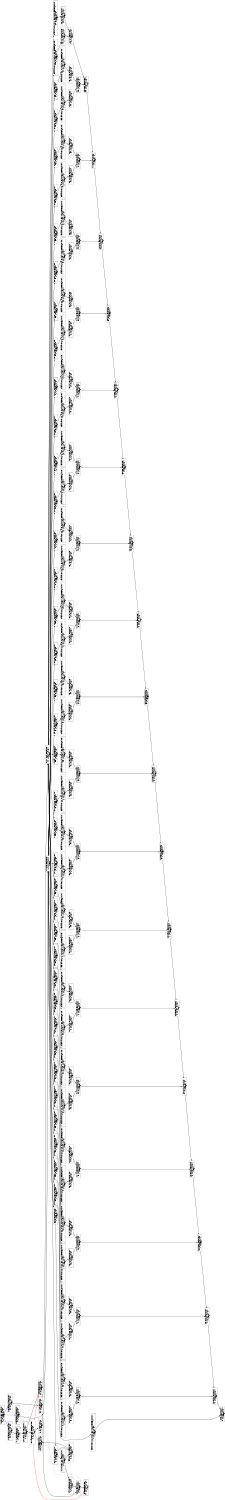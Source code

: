 digraph Region_18 {
	graph [ nslimit = "1000.0",
	orientation = landscape,
		center = true,
	page = "8.5,11",
	compound=true,
	size = "10,7.5" ] ;
"Op_164" [ fontname = "Helvetica" shape = box, color = black,  label = " LOOPSTART C=0x0BB=entry,
164, ASAP=-1, ALAP=-1,
, TILE=-1"]
"Op_0" [ fontname = "Helvetica" shape = box, color = black,  label = " phi ijk.0283 BB=for.body,
0, ASAP=-1, ALAP=-1,
, TILE=-1"]
"Op_1" [ fontname = "Helvetica" shape = box, color = black,  label = " add inc195  C=0x1BB=for.body,
1, ASAP=-1, ALAP=-1,
, TILE=-1"]
"Op_2" [ fontname = "Helvetica" shape = box, color = black,  label = " icmp exitcond  C=0x200BB=for.body,
2, ASAP=-1, ALAP=-1,
, TILE=-1"]
"Op_3" [ fontname = "Helvetica" shape = box, color = black,  label = " br  BB=for.body,
3, ASAP=-1, ALAP=-1,
, TILE=-1"]
"Op_4" [ fontname = "Helvetica" shape = box, color = black,  label = " phi j.0282 BB=for.body,
4, ASAP=-1, ALAP=-1,
, TILE=-1"]
"Op_5" [ fontname = "Helvetica" shape = box, color = black,  label = " add inc  C=0x1BB=for.body,
5, ASAP=-1, ALAP=-1,
, TILE=-1"]
"Op_6" [ fontname = "Helvetica" shape = box, color = black,  label = " select j.2  C=0x0BB=for.body,
6, ASAP=-1, ALAP=-1,
, TILE=-1"]
"Op_7" [ fontname = "Helvetica" shape = box, color = black,  label = " icmp cmp191  C=0x10BB=for.body,
7, ASAP=-1, ALAP=-1,
, TILE=-1"]
"Op_8" [ fontname = "Helvetica" shape = box, color = black,  label = " zext inc193 BB=for.body,
8, ASAP=-1, ALAP=-1,
, TILE=-1"]
"Op_9" [ fontname = "Helvetica" shape = box, color = black,  label = " add i.1 BB=for.body,
9, ASAP=-1, ALAP=-1,
, TILE=-1"]
"Op_10" [ fontname = "Helvetica" shape = box, color = black,  label = " add add186 BB=for.body,
10, ASAP=-1, ALAP=-1,
, TILE=-1"]
"Op_11" [ fontname = "Helvetica" shape = box, color = black,  label = " getelementptr arrayidx187  C=0x0 C=0xffffffffBB=for.body,
11, ASAP=-1, ALAP=-1,
, TILE=-1"]
"Op_12" [ fontname = "Helvetica" shape = box, color = black,  label = " store  BB=for.body,
12, ASAP=-1, ALAP=-1,
, TILE=-1"]
"Op_13" [ fontname = "Helvetica" shape = box, color = black,  label = " add add181  C=0x120BB=for.body,
13, ASAP=-1, ALAP=-1,
, TILE=-1"]
"Op_14" [ fontname = "Helvetica" shape = box, color = black,  label = " getelementptr arrayidx182  C=0x0 C=0xffffffffBB=for.body,
14, ASAP=-1, ALAP=-1,
, TILE=-1"]
"Op_15" [ fontname = "Helvetica" shape = box, color = black,  label = " load manupa37 BB=for.body,
15, ASAP=-1, ALAP=-1,
, TILE=-1"]
"Op_16" [ fontname = "Helvetica" shape = box, color = black,  label = " mul mul183 BB=for.body,
16, ASAP=-1, ALAP=-1,
, TILE=-1"]
"Op_17" [ fontname = "Helvetica" shape = box, color = black,  label = " add add184 BB=for.body,
17, ASAP=-1, ALAP=-1,
, TILE=-1"]
"Op_33" [ fontname = "Helvetica" shape = box, color = black,  label = " add add141  C=0xe0BB=for.body,
33, ASAP=-1, ALAP=-1,
, TILE=-1"]
"Op_18" [ fontname = "Helvetica" shape = box, color = black,  label = " add add171  C=0x110BB=for.body,
18, ASAP=-1, ALAP=-1,
, TILE=-1"]
"Op_19" [ fontname = "Helvetica" shape = box, color = black,  label = " getelementptr arrayidx172  C=0x0 C=0xffffffffBB=for.body,
19, ASAP=-1, ALAP=-1,
, TILE=-1"]
"Op_20" [ fontname = "Helvetica" shape = box, color = black,  label = " load manupa35 BB=for.body,
20, ASAP=-1, ALAP=-1,
, TILE=-1"]
"Op_21" [ fontname = "Helvetica" shape = box, color = black,  label = " mul mul173 BB=for.body,
21, ASAP=-1, ALAP=-1,
, TILE=-1"]
"Op_22" [ fontname = "Helvetica" shape = box, color = black,  label = " add add174 BB=for.body,
22, ASAP=-1, ALAP=-1,
, TILE=-1"]
"Op_23" [ fontname = "Helvetica" shape = box, color = black,  label = " add add161  C=0x100BB=for.body,
23, ASAP=-1, ALAP=-1,
, TILE=-1"]
"Op_24" [ fontname = "Helvetica" shape = box, color = black,  label = " getelementptr arrayidx162  C=0x0 C=0xffffffffBB=for.body,
24, ASAP=-1, ALAP=-1,
, TILE=-1"]
"Op_25" [ fontname = "Helvetica" shape = box, color = black,  label = " load manupa33 BB=for.body,
25, ASAP=-1, ALAP=-1,
, TILE=-1"]
"Op_26" [ fontname = "Helvetica" shape = box, color = black,  label = " mul mul163 BB=for.body,
26, ASAP=-1, ALAP=-1,
, TILE=-1"]
"Op_27" [ fontname = "Helvetica" shape = box, color = black,  label = " add add164 BB=for.body,
27, ASAP=-1, ALAP=-1,
, TILE=-1"]
"Op_28" [ fontname = "Helvetica" shape = box, color = black,  label = " add add151  C=0xf0BB=for.body,
28, ASAP=-1, ALAP=-1,
, TILE=-1"]
"Op_29" [ fontname = "Helvetica" shape = box, color = black,  label = " getelementptr arrayidx152  C=0x0 C=0xffffffffBB=for.body,
29, ASAP=-1, ALAP=-1,
, TILE=-1"]
"Op_30" [ fontname = "Helvetica" shape = box, color = black,  label = " load manupa31 BB=for.body,
30, ASAP=-1, ALAP=-1,
, TILE=-1"]
"Op_31" [ fontname = "Helvetica" shape = box, color = black,  label = " mul mul153 BB=for.body,
31, ASAP=-1, ALAP=-1,
, TILE=-1"]
"Op_32" [ fontname = "Helvetica" shape = box, color = black,  label = " add add154 BB=for.body,
32, ASAP=-1, ALAP=-1,
, TILE=-1"]
"Op_58" [ fontname = "Helvetica" shape = box, color = black,  label = " add add91  C=0x90BB=for.body,
58, ASAP=-1, ALAP=-1,
, TILE=-1"]
"Op_59" [ fontname = "Helvetica" shape = box, color = black,  label = " getelementptr arrayidx92  C=0x0 C=0xffffffffBB=for.body,
59, ASAP=-1, ALAP=-1,
, TILE=-1"]
"Op_60" [ fontname = "Helvetica" shape = box, color = black,  label = " load manupa19 BB=for.body,
60, ASAP=-1, ALAP=-1,
, TILE=-1"]
"Op_34" [ fontname = "Helvetica" shape = box, color = black,  label = " getelementptr arrayidx142  C=0x0 C=0xffffffffBB=for.body,
34, ASAP=-1, ALAP=-1,
, TILE=-1"]
"Op_35" [ fontname = "Helvetica" shape = box, color = black,  label = " load manupa29 BB=for.body,
35, ASAP=-1, ALAP=-1,
, TILE=-1"]
"Op_36" [ fontname = "Helvetica" shape = box, color = black,  label = " mul mul143 BB=for.body,
36, ASAP=-1, ALAP=-1,
, TILE=-1"]
"Op_37" [ fontname = "Helvetica" shape = box, color = black,  label = " add add144 BB=for.body,
37, ASAP=-1, ALAP=-1,
, TILE=-1"]
"Op_38" [ fontname = "Helvetica" shape = box, color = black,  label = " add add131  C=0xd0BB=for.body,
38, ASAP=-1, ALAP=-1,
, TILE=-1"]
"Op_39" [ fontname = "Helvetica" shape = box, color = black,  label = " getelementptr arrayidx132  C=0x0 C=0xffffffffBB=for.body,
39, ASAP=-1, ALAP=-1,
, TILE=-1"]
"Op_40" [ fontname = "Helvetica" shape = box, color = black,  label = " load manupa27 BB=for.body,
40, ASAP=-1, ALAP=-1,
, TILE=-1"]
"Op_41" [ fontname = "Helvetica" shape = box, color = black,  label = " mul mul133 BB=for.body,
41, ASAP=-1, ALAP=-1,
, TILE=-1"]
"Op_42" [ fontname = "Helvetica" shape = box, color = black,  label = " add add134 BB=for.body,
42, ASAP=-1, ALAP=-1,
, TILE=-1"]
"Op_43" [ fontname = "Helvetica" shape = box, color = black,  label = " add add121  C=0xc0BB=for.body,
43, ASAP=-1, ALAP=-1,
, TILE=-1"]
"Op_44" [ fontname = "Helvetica" shape = box, color = black,  label = " getelementptr arrayidx122  C=0x0 C=0xffffffffBB=for.body,
44, ASAP=-1, ALAP=-1,
, TILE=-1"]
"Op_45" [ fontname = "Helvetica" shape = box, color = black,  label = " load manupa25 BB=for.body,
45, ASAP=-1, ALAP=-1,
, TILE=-1"]
"Op_46" [ fontname = "Helvetica" shape = box, color = black,  label = " mul mul123 BB=for.body,
46, ASAP=-1, ALAP=-1,
, TILE=-1"]
"Op_47" [ fontname = "Helvetica" shape = box, color = black,  label = " add add124 BB=for.body,
47, ASAP=-1, ALAP=-1,
, TILE=-1"]
"Op_48" [ fontname = "Helvetica" shape = box, color = black,  label = " add add111  C=0xb0BB=for.body,
48, ASAP=-1, ALAP=-1,
, TILE=-1"]
"Op_49" [ fontname = "Helvetica" shape = box, color = black,  label = " getelementptr arrayidx112  C=0x0 C=0xffffffffBB=for.body,
49, ASAP=-1, ALAP=-1,
, TILE=-1"]
"Op_50" [ fontname = "Helvetica" shape = box, color = black,  label = " load manupa23 BB=for.body,
50, ASAP=-1, ALAP=-1,
, TILE=-1"]
"Op_51" [ fontname = "Helvetica" shape = box, color = black,  label = " mul mul113 BB=for.body,
51, ASAP=-1, ALAP=-1,
, TILE=-1"]
"Op_52" [ fontname = "Helvetica" shape = box, color = black,  label = " add add114 BB=for.body,
52, ASAP=-1, ALAP=-1,
, TILE=-1"]
"Op_53" [ fontname = "Helvetica" shape = box, color = black,  label = " add add101  C=0xa0BB=for.body,
53, ASAP=-1, ALAP=-1,
, TILE=-1"]
"Op_54" [ fontname = "Helvetica" shape = box, color = black,  label = " getelementptr arrayidx102  C=0x0 C=0xffffffffBB=for.body,
54, ASAP=-1, ALAP=-1,
, TILE=-1"]
"Op_55" [ fontname = "Helvetica" shape = box, color = black,  label = " load manupa21 BB=for.body,
55, ASAP=-1, ALAP=-1,
, TILE=-1"]
"Op_56" [ fontname = "Helvetica" shape = box, color = black,  label = " mul mul103 BB=for.body,
56, ASAP=-1, ALAP=-1,
, TILE=-1"]
"Op_57" [ fontname = "Helvetica" shape = box, color = black,  label = " add add104 BB=for.body,
57, ASAP=-1, ALAP=-1,
, TILE=-1"]
"Op_111" [ fontname = "Helvetica" shape = box, color = black,  label = " add add167  C=0x11BB=for.body,
111, ASAP=-1, ALAP=-1,
, TILE=-1"]
"Op_112" [ fontname = "Helvetica" shape = box, color = black,  label = " getelementptr arrayidx168  C=0x0 C=0xffffffffBB=for.body,
112, ASAP=-1, ALAP=-1,
, TILE=-1"]
"Op_113" [ fontname = "Helvetica" shape = box, color = black,  label = " load manupa34 BB=for.body,
113, ASAP=-1, ALAP=-1,
, TILE=-1"]
"Op_114" [ fontname = "Helvetica" shape = box, color = black,  label = " add add157  C=0x10BB=for.body,
114, ASAP=-1, ALAP=-1,
, TILE=-1"]
"Op_115" [ fontname = "Helvetica" shape = box, color = black,  label = " getelementptr arrayidx158  C=0x0 C=0xffffffffBB=for.body,
115, ASAP=-1, ALAP=-1,
, TILE=-1"]
"Op_61" [ fontname = "Helvetica" shape = box, color = black,  label = " mul mul93 BB=for.body,
61, ASAP=-1, ALAP=-1,
, TILE=-1"]
"Op_62" [ fontname = "Helvetica" shape = box, color = black,  label = " add add94 BB=for.body,
62, ASAP=-1, ALAP=-1,
, TILE=-1"]
"Op_63" [ fontname = "Helvetica" shape = box, color = black,  label = " add add81  C=0x80BB=for.body,
63, ASAP=-1, ALAP=-1,
, TILE=-1"]
"Op_64" [ fontname = "Helvetica" shape = box, color = black,  label = " getelementptr arrayidx82  C=0x0 C=0xffffffffBB=for.body,
64, ASAP=-1, ALAP=-1,
, TILE=-1"]
"Op_65" [ fontname = "Helvetica" shape = box, color = black,  label = " load manupa17 BB=for.body,
65, ASAP=-1, ALAP=-1,
, TILE=-1"]
"Op_66" [ fontname = "Helvetica" shape = box, color = black,  label = " mul mul83 BB=for.body,
66, ASAP=-1, ALAP=-1,
, TILE=-1"]
"Op_67" [ fontname = "Helvetica" shape = box, color = black,  label = " add add84 BB=for.body,
67, ASAP=-1, ALAP=-1,
, TILE=-1"]
"Op_68" [ fontname = "Helvetica" shape = box, color = black,  label = " add add71  C=0x70BB=for.body,
68, ASAP=-1, ALAP=-1,
, TILE=-1"]
"Op_69" [ fontname = "Helvetica" shape = box, color = black,  label = " getelementptr arrayidx72  C=0x0 C=0xffffffffBB=for.body,
69, ASAP=-1, ALAP=-1,
, TILE=-1"]
"Op_70" [ fontname = "Helvetica" shape = box, color = black,  label = " load manupa15 BB=for.body,
70, ASAP=-1, ALAP=-1,
, TILE=-1"]
"Op_71" [ fontname = "Helvetica" shape = box, color = black,  label = " mul mul73 BB=for.body,
71, ASAP=-1, ALAP=-1,
, TILE=-1"]
"Op_72" [ fontname = "Helvetica" shape = box, color = black,  label = " add add74 BB=for.body,
72, ASAP=-1, ALAP=-1,
, TILE=-1"]
"Op_73" [ fontname = "Helvetica" shape = box, color = black,  label = " add add61  C=0x60BB=for.body,
73, ASAP=-1, ALAP=-1,
, TILE=-1"]
"Op_74" [ fontname = "Helvetica" shape = box, color = black,  label = " getelementptr arrayidx62  C=0x0 C=0xffffffffBB=for.body,
74, ASAP=-1, ALAP=-1,
, TILE=-1"]
"Op_75" [ fontname = "Helvetica" shape = box, color = black,  label = " load manupa13 BB=for.body,
75, ASAP=-1, ALAP=-1,
, TILE=-1"]
"Op_76" [ fontname = "Helvetica" shape = box, color = black,  label = " mul mul63 BB=for.body,
76, ASAP=-1, ALAP=-1,
, TILE=-1"]
"Op_77" [ fontname = "Helvetica" shape = box, color = black,  label = " add add64 BB=for.body,
77, ASAP=-1, ALAP=-1,
, TILE=-1"]
"Op_78" [ fontname = "Helvetica" shape = box, color = black,  label = " add add51  C=0x50BB=for.body,
78, ASAP=-1, ALAP=-1,
, TILE=-1"]
"Op_79" [ fontname = "Helvetica" shape = box, color = black,  label = " getelementptr arrayidx52  C=0x0 C=0xffffffffBB=for.body,
79, ASAP=-1, ALAP=-1,
, TILE=-1"]
"Op_80" [ fontname = "Helvetica" shape = box, color = black,  label = " load manupa11 BB=for.body,
80, ASAP=-1, ALAP=-1,
, TILE=-1"]
"Op_81" [ fontname = "Helvetica" shape = box, color = black,  label = " mul mul53 BB=for.body,
81, ASAP=-1, ALAP=-1,
, TILE=-1"]
"Op_82" [ fontname = "Helvetica" shape = box, color = black,  label = " add add54 BB=for.body,
82, ASAP=-1, ALAP=-1,
, TILE=-1"]
"Op_83" [ fontname = "Helvetica" shape = box, color = black,  label = " add add41  C=0x40BB=for.body,
83, ASAP=-1, ALAP=-1,
, TILE=-1"]
"Op_84" [ fontname = "Helvetica" shape = box, color = black,  label = " getelementptr arrayidx42  C=0x0 C=0xffffffffBB=for.body,
84, ASAP=-1, ALAP=-1,
, TILE=-1"]
"Op_85" [ fontname = "Helvetica" shape = box, color = black,  label = " load manupa9 BB=for.body,
85, ASAP=-1, ALAP=-1,
, TILE=-1"]
"Op_86" [ fontname = "Helvetica" shape = box, color = black,  label = " mul mul43 BB=for.body,
86, ASAP=-1, ALAP=-1,
, TILE=-1"]
"Op_87" [ fontname = "Helvetica" shape = box, color = black,  label = " add add44 BB=for.body,
87, ASAP=-1, ALAP=-1,
, TILE=-1"]
"Op_88" [ fontname = "Helvetica" shape = box, color = black,  label = " add add31  C=0x30BB=for.body,
88, ASAP=-1, ALAP=-1,
, TILE=-1"]
"Op_89" [ fontname = "Helvetica" shape = box, color = black,  label = " getelementptr arrayidx32  C=0x0 C=0xffffffffBB=for.body,
89, ASAP=-1, ALAP=-1,
, TILE=-1"]
"Op_90" [ fontname = "Helvetica" shape = box, color = black,  label = " load manupa7 BB=for.body,
90, ASAP=-1, ALAP=-1,
, TILE=-1"]
"Op_91" [ fontname = "Helvetica" shape = box, color = black,  label = " mul mul33 BB=for.body,
91, ASAP=-1, ALAP=-1,
, TILE=-1"]
"Op_92" [ fontname = "Helvetica" shape = box, color = black,  label = " add add34 BB=for.body,
92, ASAP=-1, ALAP=-1,
, TILE=-1"]
"Op_93" [ fontname = "Helvetica" shape = box, color = black,  label = " add add21  C=0x20BB=for.body,
93, ASAP=-1, ALAP=-1,
, TILE=-1"]
"Op_94" [ fontname = "Helvetica" shape = box, color = black,  label = " getelementptr arrayidx22  C=0x0 C=0xffffffffBB=for.body,
94, ASAP=-1, ALAP=-1,
, TILE=-1"]
"Op_95" [ fontname = "Helvetica" shape = box, color = black,  label = " load manupa5 BB=for.body,
95, ASAP=-1, ALAP=-1,
, TILE=-1"]
"Op_96" [ fontname = "Helvetica" shape = box, color = black,  label = " mul mul23 BB=for.body,
96, ASAP=-1, ALAP=-1,
, TILE=-1"]
"Op_97" [ fontname = "Helvetica" shape = box, color = black,  label = " add add24 BB=for.body,
97, ASAP=-1, ALAP=-1,
, TILE=-1"]
"Op_98" [ fontname = "Helvetica" shape = box, color = black,  label = " add add11  C=0x10BB=for.body,
98, ASAP=-1, ALAP=-1,
, TILE=-1"]
"Op_99" [ fontname = "Helvetica" shape = box, color = black,  label = " getelementptr arrayidx12  C=0x0 C=0xffffffffBB=for.body,
99, ASAP=-1, ALAP=-1,
, TILE=-1"]
"Op_100" [ fontname = "Helvetica" shape = box, color = black,  label = " load manupa3 BB=for.body,
100, ASAP=-1, ALAP=-1,
, TILE=-1"]
"Op_101" [ fontname = "Helvetica" shape = box, color = black,  label = " mul mul13 BB=for.body,
101, ASAP=-1, ALAP=-1,
, TILE=-1"]
"Op_102" [ fontname = "Helvetica" shape = box, color = black,  label = " add add14 BB=for.body,
102, ASAP=-1, ALAP=-1,
, TILE=-1"]
"Op_103" [ fontname = "Helvetica" shape = box, color = black,  label = " getelementptr arrayidx3  C=0x0 C=0xffffffffBB=for.body,
103, ASAP=-1, ALAP=-1,
, TILE=-1"]
"Op_104" [ fontname = "Helvetica" shape = box, color = black,  label = " load manupa1 BB=for.body,
104, ASAP=-1, ALAP=-1,
, TILE=-1"]
"Op_105" [ fontname = "Helvetica" shape = box, color = black,  label = " mul mul4 BB=for.body,
105, ASAP=-1, ALAP=-1,
, TILE=-1"]
"Op_106" [ fontname = "Helvetica" shape = box, color = black,  label = " phi i.0281 BB=for.body,
106, ASAP=-1, ALAP=-1,
, TILE=-1"]
"Op_107" [ fontname = "Helvetica" shape = box, color = black,  label = " shl mul  C=0x4BB=for.body,
107, ASAP=-1, ALAP=-1,
, TILE=-1"]
"Op_108" [ fontname = "Helvetica" shape = box, color = black,  label = " add add177  C=0x12BB=for.body,
108, ASAP=-1, ALAP=-1,
, TILE=-1"]
"Op_109" [ fontname = "Helvetica" shape = box, color = black,  label = " getelementptr arrayidx178  C=0x0 C=0xffffffffBB=for.body,
109, ASAP=-1, ALAP=-1,
, TILE=-1"]
"Op_110" [ fontname = "Helvetica" shape = box, color = black,  label = " load manupa36 BB=for.body,
110, ASAP=-1, ALAP=-1,
, TILE=-1"]
"Op_116" [ fontname = "Helvetica" shape = box, color = black,  label = " load manupa32 BB=for.body,
116, ASAP=-1, ALAP=-1,
, TILE=-1"]
"Op_117" [ fontname = "Helvetica" shape = box, color = black,  label = " or add147  C=0xfBB=for.body,
117, ASAP=-1, ALAP=-1,
, TILE=-1"]
"Op_118" [ fontname = "Helvetica" shape = box, color = black,  label = " getelementptr arrayidx148  C=0x0 C=0xffffffffBB=for.body,
118, ASAP=-1, ALAP=-1,
, TILE=-1"]
"Op_119" [ fontname = "Helvetica" shape = box, color = black,  label = " load manupa30 BB=for.body,
119, ASAP=-1, ALAP=-1,
, TILE=-1"]
"Op_120" [ fontname = "Helvetica" shape = box, color = black,  label = " or add137  C=0xeBB=for.body,
120, ASAP=-1, ALAP=-1,
, TILE=-1"]
"Op_121" [ fontname = "Helvetica" shape = box, color = black,  label = " getelementptr arrayidx138  C=0x0 C=0xffffffffBB=for.body,
121, ASAP=-1, ALAP=-1,
, TILE=-1"]
"Op_122" [ fontname = "Helvetica" shape = box, color = black,  label = " load manupa28 BB=for.body,
122, ASAP=-1, ALAP=-1,
, TILE=-1"]
"Op_123" [ fontname = "Helvetica" shape = box, color = black,  label = " or add127  C=0xdBB=for.body,
123, ASAP=-1, ALAP=-1,
, TILE=-1"]
"Op_124" [ fontname = "Helvetica" shape = box, color = black,  label = " getelementptr arrayidx128  C=0x0 C=0xffffffffBB=for.body,
124, ASAP=-1, ALAP=-1,
, TILE=-1"]
"Op_125" [ fontname = "Helvetica" shape = box, color = black,  label = " load manupa26 BB=for.body,
125, ASAP=-1, ALAP=-1,
, TILE=-1"]
"Op_126" [ fontname = "Helvetica" shape = box, color = black,  label = " or add117  C=0xcBB=for.body,
126, ASAP=-1, ALAP=-1,
, TILE=-1"]
"Op_127" [ fontname = "Helvetica" shape = box, color = black,  label = " getelementptr arrayidx118  C=0x0 C=0xffffffffBB=for.body,
127, ASAP=-1, ALAP=-1,
, TILE=-1"]
"Op_128" [ fontname = "Helvetica" shape = box, color = black,  label = " load manupa24 BB=for.body,
128, ASAP=-1, ALAP=-1,
, TILE=-1"]
"Op_129" [ fontname = "Helvetica" shape = box, color = black,  label = " or add107  C=0xbBB=for.body,
129, ASAP=-1, ALAP=-1,
, TILE=-1"]
"Op_130" [ fontname = "Helvetica" shape = box, color = black,  label = " getelementptr arrayidx108  C=0x0 C=0xffffffffBB=for.body,
130, ASAP=-1, ALAP=-1,
, TILE=-1"]
"Op_131" [ fontname = "Helvetica" shape = box, color = black,  label = " load manupa22 BB=for.body,
131, ASAP=-1, ALAP=-1,
, TILE=-1"]
"Op_132" [ fontname = "Helvetica" shape = box, color = black,  label = " or add97  C=0xaBB=for.body,
132, ASAP=-1, ALAP=-1,
, TILE=-1"]
"Op_133" [ fontname = "Helvetica" shape = box, color = black,  label = " getelementptr arrayidx98  C=0x0 C=0xffffffffBB=for.body,
133, ASAP=-1, ALAP=-1,
, TILE=-1"]
"Op_134" [ fontname = "Helvetica" shape = box, color = black,  label = " load manupa20 BB=for.body,
134, ASAP=-1, ALAP=-1,
, TILE=-1"]
"Op_135" [ fontname = "Helvetica" shape = box, color = black,  label = " or add87  C=0x9BB=for.body,
135, ASAP=-1, ALAP=-1,
, TILE=-1"]
"Op_136" [ fontname = "Helvetica" shape = box, color = black,  label = " getelementptr arrayidx88  C=0x0 C=0xffffffffBB=for.body,
136, ASAP=-1, ALAP=-1,
, TILE=-1"]
"Op_137" [ fontname = "Helvetica" shape = box, color = black,  label = " load manupa18 BB=for.body,
137, ASAP=-1, ALAP=-1,
, TILE=-1"]
"Op_138" [ fontname = "Helvetica" shape = box, color = black,  label = " or add77  C=0x8BB=for.body,
138, ASAP=-1, ALAP=-1,
, TILE=-1"]
"Op_139" [ fontname = "Helvetica" shape = box, color = black,  label = " getelementptr arrayidx78  C=0x0 C=0xffffffffBB=for.body,
139, ASAP=-1, ALAP=-1,
, TILE=-1"]
"Op_140" [ fontname = "Helvetica" shape = box, color = black,  label = " load manupa16 BB=for.body,
140, ASAP=-1, ALAP=-1,
, TILE=-1"]
"Op_141" [ fontname = "Helvetica" shape = box, color = black,  label = " or add67  C=0x7BB=for.body,
141, ASAP=-1, ALAP=-1,
, TILE=-1"]
"Op_142" [ fontname = "Helvetica" shape = box, color = black,  label = " getelementptr arrayidx68  C=0x0 C=0xffffffffBB=for.body,
142, ASAP=-1, ALAP=-1,
, TILE=-1"]
"Op_143" [ fontname = "Helvetica" shape = box, color = black,  label = " load manupa14 BB=for.body,
143, ASAP=-1, ALAP=-1,
, TILE=-1"]
"Op_144" [ fontname = "Helvetica" shape = box, color = black,  label = " or add57  C=0x6BB=for.body,
144, ASAP=-1, ALAP=-1,
, TILE=-1"]
"Op_145" [ fontname = "Helvetica" shape = box, color = black,  label = " getelementptr arrayidx58  C=0x0 C=0xffffffffBB=for.body,
145, ASAP=-1, ALAP=-1,
, TILE=-1"]
"Op_146" [ fontname = "Helvetica" shape = box, color = black,  label = " load manupa12 BB=for.body,
146, ASAP=-1, ALAP=-1,
, TILE=-1"]
"Op_147" [ fontname = "Helvetica" shape = box, color = black,  label = " or add47  C=0x5BB=for.body,
147, ASAP=-1, ALAP=-1,
, TILE=-1"]
"Op_148" [ fontname = "Helvetica" shape = box, color = black,  label = " getelementptr arrayidx48  C=0x0 C=0xffffffffBB=for.body,
148, ASAP=-1, ALAP=-1,
, TILE=-1"]
"Op_149" [ fontname = "Helvetica" shape = box, color = black,  label = " load manupa10 BB=for.body,
149, ASAP=-1, ALAP=-1,
, TILE=-1"]
"Op_150" [ fontname = "Helvetica" shape = box, color = black,  label = " or add37  C=0x4BB=for.body,
150, ASAP=-1, ALAP=-1,
, TILE=-1"]
"Op_151" [ fontname = "Helvetica" shape = box, color = black,  label = " getelementptr arrayidx38  C=0x0 C=0xffffffffBB=for.body,
151, ASAP=-1, ALAP=-1,
, TILE=-1"]
"Op_152" [ fontname = "Helvetica" shape = box, color = black,  label = " load manupa8 BB=for.body,
152, ASAP=-1, ALAP=-1,
, TILE=-1"]
"Op_153" [ fontname = "Helvetica" shape = box, color = black,  label = " or add27  C=0x3BB=for.body,
153, ASAP=-1, ALAP=-1,
, TILE=-1"]
"Op_154" [ fontname = "Helvetica" shape = box, color = black,  label = " getelementptr arrayidx28  C=0x0 C=0xffffffffBB=for.body,
154, ASAP=-1, ALAP=-1,
, TILE=-1"]
"Op_155" [ fontname = "Helvetica" shape = box, color = black,  label = " load manupa6 BB=for.body,
155, ASAP=-1, ALAP=-1,
, TILE=-1"]
"Op_156" [ fontname = "Helvetica" shape = box, color = black,  label = " or add17  C=0x2BB=for.body,
156, ASAP=-1, ALAP=-1,
, TILE=-1"]
"Op_157" [ fontname = "Helvetica" shape = box, color = black,  label = " getelementptr arrayidx18  C=0x0 C=0xffffffffBB=for.body,
157, ASAP=-1, ALAP=-1,
, TILE=-1"]
"Op_158" [ fontname = "Helvetica" shape = box, color = black,  label = " load manupa4 BB=for.body,
158, ASAP=-1, ALAP=-1,
, TILE=-1"]
"Op_159" [ fontname = "Helvetica" shape = box, color = black,  label = " or add7  C=0x1BB=for.body,
159, ASAP=-1, ALAP=-1,
, TILE=-1"]
"Op_160" [ fontname = "Helvetica" shape = box, color = black,  label = " getelementptr arrayidx8  C=0x0 C=0xffffffffBB=for.body,
160, ASAP=-1, ALAP=-1,
, TILE=-1"]
"Op_161" [ fontname = "Helvetica" shape = box, color = black,  label = " load manupa2 BB=for.body,
161, ASAP=-1, ALAP=-1,
, TILE=-1"]
"Op_162" [ fontname = "Helvetica" shape = box, color = black,  label = " getelementptr arrayidx  C=0x0 C=0xffffffffBB=for.body,
162, ASAP=-1, ALAP=-1,
, TILE=-1"]
"Op_163" [ fontname = "Helvetica" shape = box, color = black,  label = " load manupa0 BB=for.body,
163, ASAP=-1, ALAP=-1,
, TILE=-1"]
"Op_168" [ fontname = "Helvetica" shape = box, color = black,  label = " CMERGEBB=for.body,
168, ASAP=-1, ALAP=-1,
, TILE=-1"]
"Op_169" [ fontname = "Helvetica" shape = box, color = black,  label = " CMERGE C=0x0BB=for.body,
169, ASAP=-1, ALAP=-1,
, TILE=-1"]
"Op_170" [ fontname = "Helvetica" shape = box, color = black,  label = " CMERGEBB=for.body,
170, ASAP=-1, ALAP=-1,
, TILE=-1"]
"Op_165" [ fontname = "Helvetica" shape = box, color = black,  label = " CMERGE C=0x0BB=for.body,
165, ASAP=-1, ALAP=-1,
, TILE=-1"]
"Op_166" [ fontname = "Helvetica" shape = box, color = black,  label = " CMERGEBB=for.body,
166, ASAP=-1, ALAP=-1,
, TILE=-1"]
"Op_167" [ fontname = "Helvetica" shape = box, color = black,  label = " CMERGE C=0x0BB=for.body,
167, ASAP=-1, ALAP=-1,
, TILE=-1"]
"Op_0" -> "Op_1" [style = bold, color = black];
"Op_1" -> "Op_2" [style = bold, color = black];
"Op_1" -> "Op_166" [style = bold, color = black];
"Op_2" -> "Op_3" [style = bold, color = black];
"Op_2" -> "Op_166" [style = bold, color = red];
"Op_2" -> "Op_168" [style = bold, color = red];
"Op_2" -> "Op_170" [style = bold, color = red];
"Op_4" -> "Op_5" [style = bold, color = black];
"Op_4" -> "Op_10" [style = bold, color = black];
"Op_4" -> "Op_13" [style = bold, color = black];
"Op_4" -> "Op_18" [style = bold, color = black];
"Op_4" -> "Op_23" [style = bold, color = black];
"Op_4" -> "Op_28" [style = bold, color = black];
"Op_4" -> "Op_33" [style = bold, color = black];
"Op_4" -> "Op_38" [style = bold, color = black];
"Op_4" -> "Op_43" [style = bold, color = black];
"Op_4" -> "Op_48" [style = bold, color = black];
"Op_4" -> "Op_53" [style = bold, color = black];
"Op_4" -> "Op_58" [style = bold, color = black];
"Op_4" -> "Op_63" [style = bold, color = black];
"Op_4" -> "Op_68" [style = bold, color = black];
"Op_4" -> "Op_73" [style = bold, color = black];
"Op_4" -> "Op_78" [style = bold, color = black];
"Op_4" -> "Op_83" [style = bold, color = black];
"Op_4" -> "Op_88" [style = bold, color = black];
"Op_4" -> "Op_93" [style = bold, color = black];
"Op_4" -> "Op_98" [style = bold, color = black];
"Op_4" -> "Op_103" [style = bold, color = black];
"Op_5" -> "Op_6" [style = bold, color = black];
"Op_5" -> "Op_7" [style = bold, color = black];
"Op_6" -> "Op_168" [style = bold, color = black];
"Op_7" -> "Op_6" [style = bold, color = black];
"Op_7" -> "Op_8" [style = bold, color = black];
"Op_8" -> "Op_9" [style = bold, color = black];
"Op_9" -> "Op_170" [style = bold, color = black];
"Op_10" -> "Op_11" [style = bold, color = black];
"Op_11" -> "Op_12" [style = bold, color = black];
"Op_13" -> "Op_14" [style = bold, color = black];
"Op_14" -> "Op_15" [style = bold, color = black];
"Op_15" -> "Op_16" [style = bold, color = black];
"Op_16" -> "Op_17" [style = bold, color = black];
"Op_17" -> "Op_12" [style = bold, color = black];
"Op_18" -> "Op_19" [style = bold, color = black];
"Op_19" -> "Op_20" [style = bold, color = black];
"Op_20" -> "Op_21" [style = bold, color = black];
"Op_21" -> "Op_22" [style = bold, color = black];
"Op_22" -> "Op_17" [style = bold, color = black];
"Op_23" -> "Op_24" [style = bold, color = black];
"Op_24" -> "Op_25" [style = bold, color = black];
"Op_25" -> "Op_26" [style = bold, color = black];
"Op_26" -> "Op_27" [style = bold, color = black];
"Op_27" -> "Op_22" [style = bold, color = black];
"Op_28" -> "Op_29" [style = bold, color = black];
"Op_29" -> "Op_30" [style = bold, color = black];
"Op_30" -> "Op_31" [style = bold, color = black];
"Op_31" -> "Op_32" [style = bold, color = black];
"Op_32" -> "Op_27" [style = bold, color = black];
"Op_33" -> "Op_34" [style = bold, color = black];
"Op_34" -> "Op_35" [style = bold, color = black];
"Op_35" -> "Op_36" [style = bold, color = black];
"Op_36" -> "Op_37" [style = bold, color = black];
"Op_37" -> "Op_32" [style = bold, color = black];
"Op_38" -> "Op_39" [style = bold, color = black];
"Op_39" -> "Op_40" [style = bold, color = black];
"Op_40" -> "Op_41" [style = bold, color = black];
"Op_41" -> "Op_42" [style = bold, color = black];
"Op_42" -> "Op_37" [style = bold, color = black];
"Op_43" -> "Op_44" [style = bold, color = black];
"Op_44" -> "Op_45" [style = bold, color = black];
"Op_45" -> "Op_46" [style = bold, color = black];
"Op_46" -> "Op_47" [style = bold, color = black];
"Op_47" -> "Op_42" [style = bold, color = black];
"Op_48" -> "Op_49" [style = bold, color = black];
"Op_49" -> "Op_50" [style = bold, color = black];
"Op_50" -> "Op_51" [style = bold, color = black];
"Op_51" -> "Op_52" [style = bold, color = black];
"Op_52" -> "Op_47" [style = bold, color = black];
"Op_53" -> "Op_54" [style = bold, color = black];
"Op_54" -> "Op_55" [style = bold, color = black];
"Op_55" -> "Op_56" [style = bold, color = black];
"Op_56" -> "Op_57" [style = bold, color = black];
"Op_57" -> "Op_52" [style = bold, color = black];
"Op_58" -> "Op_59" [style = bold, color = black];
"Op_59" -> "Op_60" [style = bold, color = black];
"Op_60" -> "Op_61" [style = bold, color = black];
"Op_61" -> "Op_62" [style = bold, color = black];
"Op_62" -> "Op_57" [style = bold, color = black];
"Op_63" -> "Op_64" [style = bold, color = black];
"Op_64" -> "Op_65" [style = bold, color = black];
"Op_65" -> "Op_66" [style = bold, color = black];
"Op_66" -> "Op_67" [style = bold, color = black];
"Op_67" -> "Op_62" [style = bold, color = black];
"Op_68" -> "Op_69" [style = bold, color = black];
"Op_69" -> "Op_70" [style = bold, color = black];
"Op_70" -> "Op_71" [style = bold, color = black];
"Op_71" -> "Op_72" [style = bold, color = black];
"Op_72" -> "Op_67" [style = bold, color = black];
"Op_73" -> "Op_74" [style = bold, color = black];
"Op_74" -> "Op_75" [style = bold, color = black];
"Op_75" -> "Op_76" [style = bold, color = black];
"Op_76" -> "Op_77" [style = bold, color = black];
"Op_77" -> "Op_72" [style = bold, color = black];
"Op_78" -> "Op_79" [style = bold, color = black];
"Op_79" -> "Op_80" [style = bold, color = black];
"Op_80" -> "Op_81" [style = bold, color = black];
"Op_81" -> "Op_82" [style = bold, color = black];
"Op_82" -> "Op_77" [style = bold, color = black];
"Op_83" -> "Op_84" [style = bold, color = black];
"Op_84" -> "Op_85" [style = bold, color = black];
"Op_85" -> "Op_86" [style = bold, color = black];
"Op_86" -> "Op_87" [style = bold, color = black];
"Op_87" -> "Op_82" [style = bold, color = black];
"Op_88" -> "Op_89" [style = bold, color = black];
"Op_89" -> "Op_90" [style = bold, color = black];
"Op_90" -> "Op_91" [style = bold, color = black];
"Op_91" -> "Op_92" [style = bold, color = black];
"Op_92" -> "Op_87" [style = bold, color = black];
"Op_93" -> "Op_94" [style = bold, color = black];
"Op_94" -> "Op_95" [style = bold, color = black];
"Op_95" -> "Op_96" [style = bold, color = black];
"Op_96" -> "Op_97" [style = bold, color = black];
"Op_97" -> "Op_92" [style = bold, color = black];
"Op_98" -> "Op_99" [style = bold, color = black];
"Op_99" -> "Op_100" [style = bold, color = black];
"Op_100" -> "Op_101" [style = bold, color = black];
"Op_101" -> "Op_102" [style = bold, color = black];
"Op_102" -> "Op_97" [style = bold, color = black];
"Op_103" -> "Op_104" [style = bold, color = black];
"Op_104" -> "Op_105" [style = bold, color = black];
"Op_105" -> "Op_102" [style = bold, color = black];
"Op_106" -> "Op_9" [style = bold, color = black];
"Op_106" -> "Op_107" [style = bold, color = black];
"Op_107" -> "Op_10" [style = bold, color = black];
"Op_107" -> "Op_108" [style = bold, color = black];
"Op_107" -> "Op_111" [style = bold, color = black];
"Op_107" -> "Op_114" [style = bold, color = black];
"Op_107" -> "Op_117" [style = bold, color = black];
"Op_107" -> "Op_120" [style = bold, color = black];
"Op_107" -> "Op_123" [style = bold, color = black];
"Op_107" -> "Op_126" [style = bold, color = black];
"Op_107" -> "Op_129" [style = bold, color = black];
"Op_107" -> "Op_132" [style = bold, color = black];
"Op_107" -> "Op_135" [style = bold, color = black];
"Op_107" -> "Op_138" [style = bold, color = black];
"Op_107" -> "Op_141" [style = bold, color = black];
"Op_107" -> "Op_144" [style = bold, color = black];
"Op_107" -> "Op_147" [style = bold, color = black];
"Op_107" -> "Op_150" [style = bold, color = black];
"Op_107" -> "Op_153" [style = bold, color = black];
"Op_107" -> "Op_156" [style = bold, color = black];
"Op_107" -> "Op_159" [style = bold, color = black];
"Op_107" -> "Op_162" [style = bold, color = black];
"Op_108" -> "Op_109" [style = bold, color = black];
"Op_109" -> "Op_110" [style = bold, color = black];
"Op_110" -> "Op_16" [style = bold, color = black];
"Op_111" -> "Op_112" [style = bold, color = black];
"Op_112" -> "Op_113" [style = bold, color = black];
"Op_113" -> "Op_21" [style = bold, color = black];
"Op_114" -> "Op_115" [style = bold, color = black];
"Op_115" -> "Op_116" [style = bold, color = black];
"Op_116" -> "Op_26" [style = bold, color = black];
"Op_117" -> "Op_118" [style = bold, color = black];
"Op_118" -> "Op_119" [style = bold, color = black];
"Op_119" -> "Op_31" [style = bold, color = black];
"Op_120" -> "Op_121" [style = bold, color = black];
"Op_121" -> "Op_122" [style = bold, color = black];
"Op_122" -> "Op_36" [style = bold, color = black];
"Op_123" -> "Op_124" [style = bold, color = black];
"Op_124" -> "Op_125" [style = bold, color = black];
"Op_125" -> "Op_41" [style = bold, color = black];
"Op_126" -> "Op_127" [style = bold, color = black];
"Op_127" -> "Op_128" [style = bold, color = black];
"Op_128" -> "Op_46" [style = bold, color = black];
"Op_129" -> "Op_130" [style = bold, color = black];
"Op_130" -> "Op_131" [style = bold, color = black];
"Op_131" -> "Op_51" [style = bold, color = black];
"Op_132" -> "Op_133" [style = bold, color = black];
"Op_133" -> "Op_134" [style = bold, color = black];
"Op_134" -> "Op_56" [style = bold, color = black];
"Op_135" -> "Op_136" [style = bold, color = black];
"Op_136" -> "Op_137" [style = bold, color = black];
"Op_137" -> "Op_61" [style = bold, color = black];
"Op_138" -> "Op_139" [style = bold, color = black];
"Op_139" -> "Op_140" [style = bold, color = black];
"Op_140" -> "Op_66" [style = bold, color = black];
"Op_141" -> "Op_142" [style = bold, color = black];
"Op_142" -> "Op_143" [style = bold, color = black];
"Op_143" -> "Op_71" [style = bold, color = black];
"Op_144" -> "Op_145" [style = bold, color = black];
"Op_145" -> "Op_146" [style = bold, color = black];
"Op_146" -> "Op_76" [style = bold, color = black];
"Op_147" -> "Op_148" [style = bold, color = black];
"Op_148" -> "Op_149" [style = bold, color = black];
"Op_149" -> "Op_81" [style = bold, color = black];
"Op_150" -> "Op_151" [style = bold, color = black];
"Op_151" -> "Op_152" [style = bold, color = black];
"Op_152" -> "Op_86" [style = bold, color = black];
"Op_153" -> "Op_154" [style = bold, color = black];
"Op_154" -> "Op_155" [style = bold, color = black];
"Op_155" -> "Op_91" [style = bold, color = black];
"Op_156" -> "Op_157" [style = bold, color = black];
"Op_157" -> "Op_158" [style = bold, color = black];
"Op_158" -> "Op_96" [style = bold, color = black];
"Op_159" -> "Op_160" [style = bold, color = black];
"Op_160" -> "Op_161" [style = bold, color = black];
"Op_161" -> "Op_101" [style = bold, color = black];
"Op_162" -> "Op_163" [style = bold, color = black];
"Op_163" -> "Op_105" [style = bold, color = black];
"Op_164" -> "Op_165" [style = bold, color = blue];
"Op_164" -> "Op_167" [style = bold, color = blue];
"Op_164" -> "Op_169" [style = bold, color = blue];
"Op_165" -> "Op_0" [style = bold, color = black];
"Op_166" -> "Op_0" [style = dashed, color = black];
"Op_167" -> "Op_4" [style = bold, color = black];
"Op_168" -> "Op_4" [style = dashed, color = black];
"Op_169" -> "Op_106" [style = bold, color = black];
"Op_170" -> "Op_106" [style = dashed, color = black];
}
